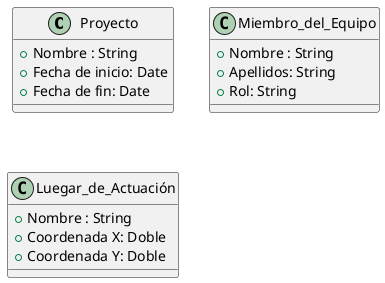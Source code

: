 @startuml
class Proyecto {
+ Nombre : String
+ Fecha de inicio: Date
+ Fecha de fin: Date
}

class Miembro_del_Equipo {
+ Nombre : String
+ Apellidos: String
+ Rol: String
}

class Luegar_de_Actuación {
+ Nombre : String
+ Coordenada X: Doble
+ Coordenada Y: Doble
}
@enduml